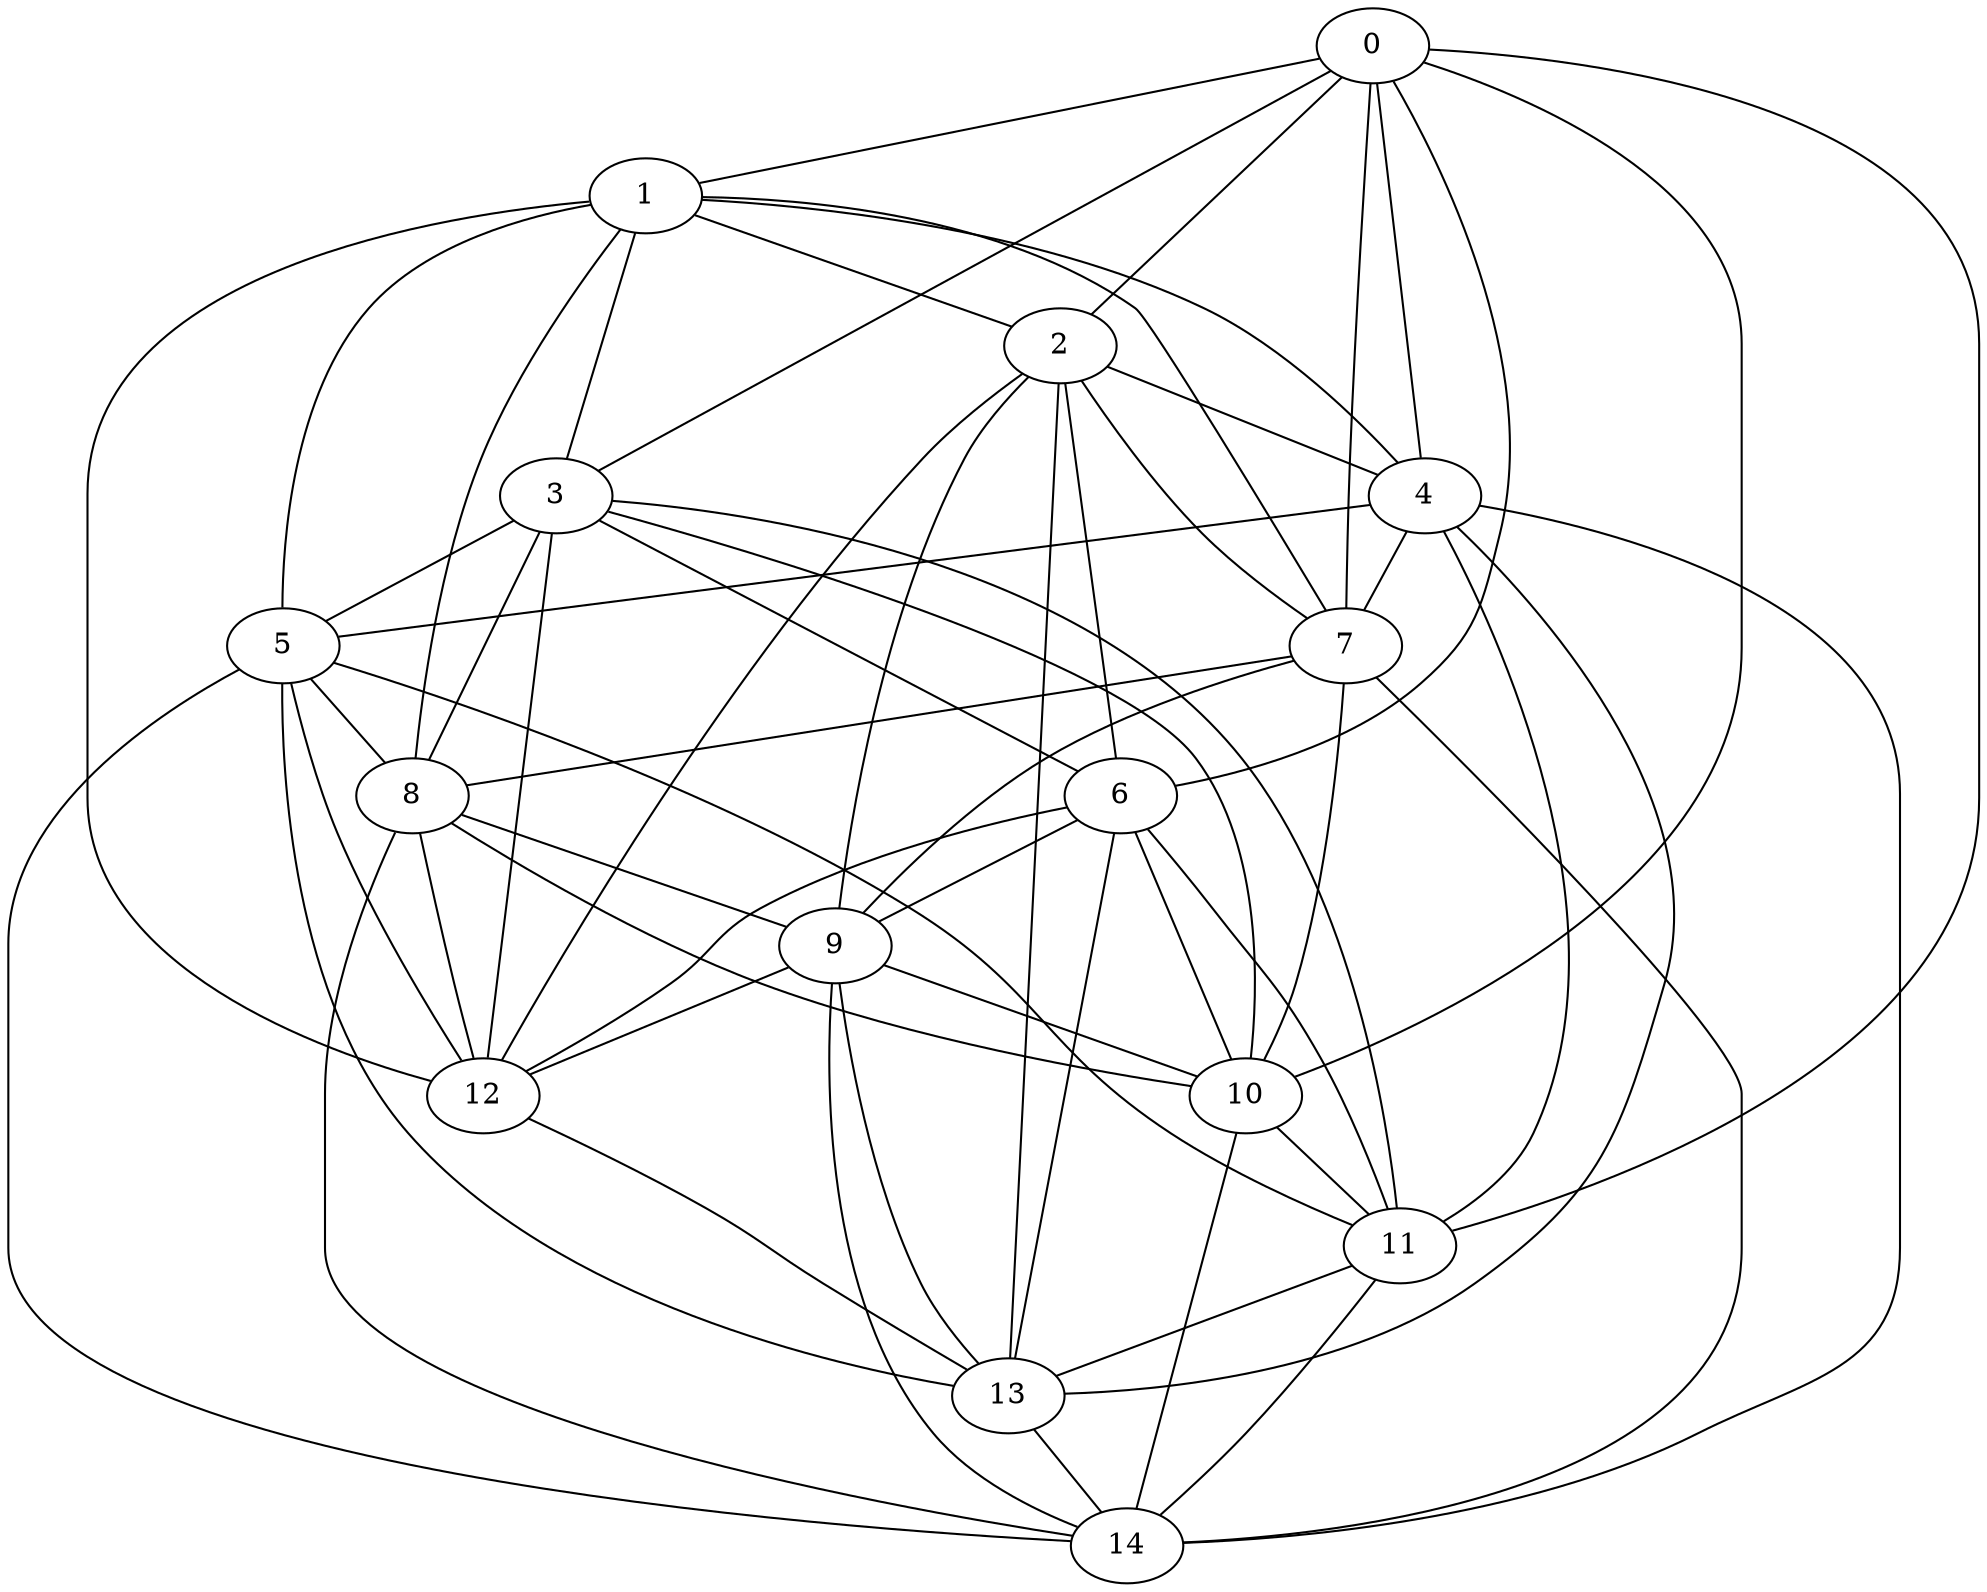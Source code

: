 graph g {0;1;2;3;4;5;6;7;8;9;10;11;12;13;14;0 -- 1;0 -- 2;0 -- 3;0 -- 4;0 -- 6;0 -- 7;0 -- 10;0 -- 11;1 -- 2;1 -- 3;1 -- 4;1 -- 5;1 -- 7;1 -- 8;1 -- 12;2 -- 4;2 -- 6;2 -- 7;2 -- 9;2 -- 12;2 -- 13;3 -- 5;3 -- 6;3 -- 8;3 -- 10;3 -- 11;3 -- 12;4 -- 5;4 -- 7;4 -- 11;4 -- 13;4 -- 14;5 -- 8;5 -- 11;5 -- 12;5 -- 13;5 -- 14;6 -- 9;6 -- 10;6 -- 11;6 -- 12;6 -- 13;7 -- 8;7 -- 9;7 -- 10;7 -- 14;8 -- 9;8 -- 10;8 -- 12;8 -- 14;9 -- 10;9 -- 12;9 -- 13;9 -- 14;10 -- 11;10 -- 14;11 -- 13;11 -- 14;12 -- 13;13 -- 14;}